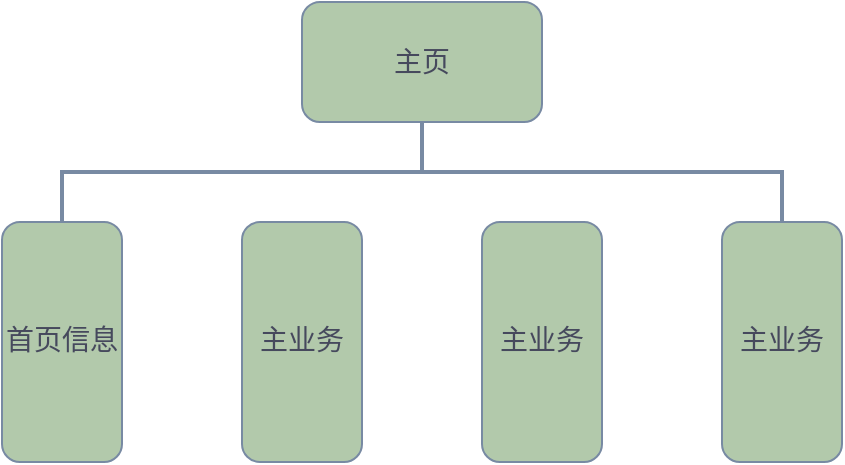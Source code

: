 <mxfile version="18.0.0" type="github">
  <diagram id="mcpEbDl2I-Vi5t5h9Fhs" name="Page-1">
    <mxGraphModel dx="865" dy="456" grid="1" gridSize="10" guides="1" tooltips="1" connect="1" arrows="1" fold="1" page="1" pageScale="1" pageWidth="827" pageHeight="1169" math="0" shadow="0">
      <root>
        <mxCell id="0" />
        <mxCell id="1" parent="0" />
        <mxCell id="2Y8aCSWhhYYzMZa2DL4W-1" value="&lt;font style=&quot;font-size: 14px;&quot;&gt;主页&lt;/font&gt;" style="rounded=1;whiteSpace=wrap;html=1;fillColor=#B2C9AB;strokeColor=#788AA3;fontColor=#46495D;" vertex="1" parent="1">
          <mxGeometry x="300" y="140" width="120" height="60" as="geometry" />
        </mxCell>
        <mxCell id="2Y8aCSWhhYYzMZa2DL4W-2" value="" style="strokeWidth=2;html=1;shape=mxgraph.flowchart.annotation_2;align=left;labelPosition=right;pointerEvents=1;direction=south;fillColor=#B2C9AB;strokeColor=#788AA3;fontColor=#46495D;" vertex="1" parent="1">
          <mxGeometry x="180" y="200" width="360" height="50" as="geometry" />
        </mxCell>
        <mxCell id="2Y8aCSWhhYYzMZa2DL4W-3" value="&lt;font style=&quot;font-size: 14px;&quot;&gt;首页信息&lt;/font&gt;" style="rounded=1;whiteSpace=wrap;html=1;direction=south;horizontal=1;verticalAlign=middle;align=center;fontFamily=Comic Sans MS;labelBorderColor=none;labelBackgroundColor=none;fillColor=#B2C9AB;strokeColor=#788AA3;fontColor=#46495D;" vertex="1" parent="1">
          <mxGeometry x="150" y="250" width="60" height="120" as="geometry" />
        </mxCell>
        <mxCell id="2Y8aCSWhhYYzMZa2DL4W-4" value="&lt;font style=&quot;font-size: 14px;&quot;&gt;主业务&lt;/font&gt;" style="rounded=1;whiteSpace=wrap;html=1;direction=south;horizontal=1;verticalAlign=middle;align=center;fontFamily=Comic Sans MS;labelBorderColor=none;labelBackgroundColor=none;fillColor=#B2C9AB;strokeColor=#788AA3;fontColor=#46495D;" vertex="1" parent="1">
          <mxGeometry x="270" y="250" width="60" height="120" as="geometry" />
        </mxCell>
        <mxCell id="2Y8aCSWhhYYzMZa2DL4W-5" value="&lt;font style=&quot;font-size: 14px;&quot;&gt;主业务&lt;/font&gt;" style="rounded=1;whiteSpace=wrap;html=1;direction=south;horizontal=1;verticalAlign=middle;align=center;fontFamily=Comic Sans MS;labelBorderColor=none;labelBackgroundColor=none;fillColor=#B2C9AB;strokeColor=#788AA3;fontColor=#46495D;" vertex="1" parent="1">
          <mxGeometry x="390" y="250" width="60" height="120" as="geometry" />
        </mxCell>
        <mxCell id="2Y8aCSWhhYYzMZa2DL4W-6" value="&lt;font style=&quot;font-size: 14px;&quot;&gt;主业务&lt;/font&gt;" style="rounded=1;whiteSpace=wrap;html=1;direction=south;horizontal=1;verticalAlign=middle;align=center;fontFamily=Comic Sans MS;labelBorderColor=none;labelBackgroundColor=none;fillColor=#B2C9AB;strokeColor=#788AA3;fontColor=#46495D;" vertex="1" parent="1">
          <mxGeometry x="510" y="250" width="60" height="120" as="geometry" />
        </mxCell>
      </root>
    </mxGraphModel>
  </diagram>
</mxfile>
